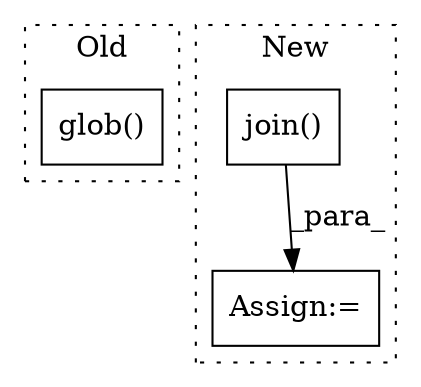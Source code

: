digraph G {
subgraph cluster0 {
1 [label="glob()" a="75" s="6207,6279" l="10,1" shape="box"];
label = "Old";
style="dotted";
}
subgraph cluster1 {
2 [label="join()" a="75" s="6323,6381" l="13,1" shape="box"];
3 [label="Assign:=" a="68" s="6320" l="3" shape="box"];
label = "New";
style="dotted";
}
2 -> 3 [label="_para_"];
}